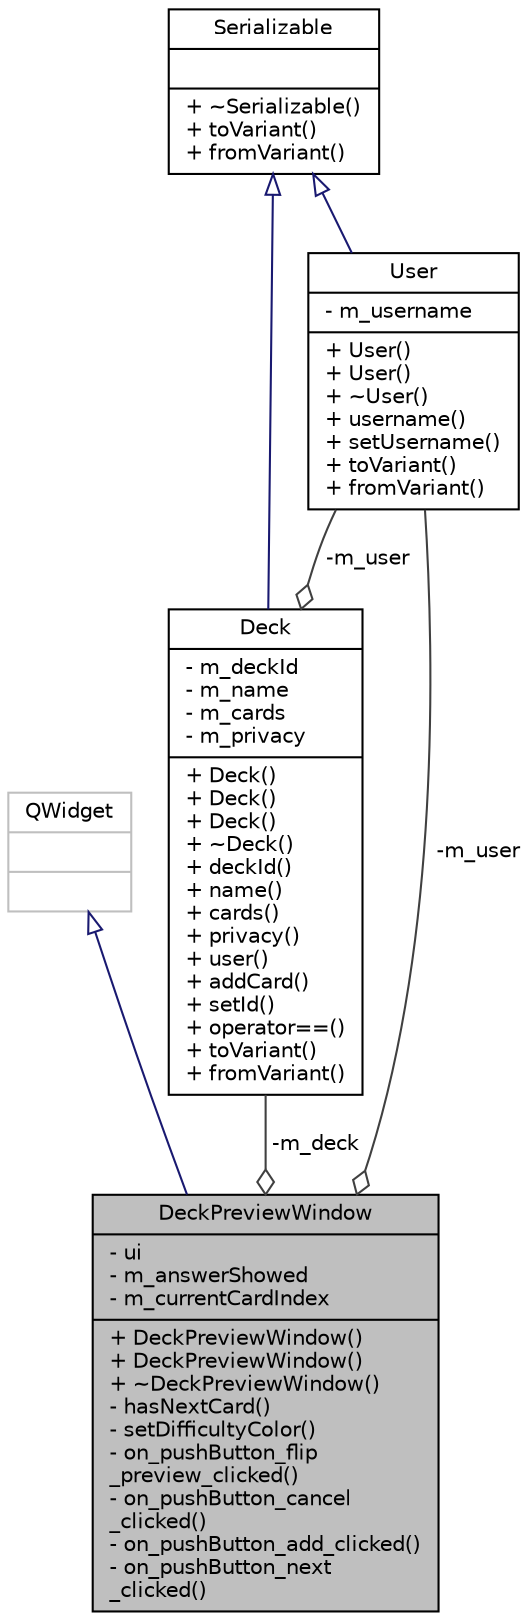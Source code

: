 digraph "DeckPreviewWindow"
{
 // LATEX_PDF_SIZE
  edge [fontname="Helvetica",fontsize="10",labelfontname="Helvetica",labelfontsize="10"];
  node [fontname="Helvetica",fontsize="10",shape=record];
  Node1 [label="{DeckPreviewWindow\n|- ui\l- m_answerShowed\l- m_currentCardIndex\l|+ DeckPreviewWindow()\l+ DeckPreviewWindow()\l+ ~DeckPreviewWindow()\l- hasNextCard()\l- setDifficultyColor()\l- on_pushButton_flip\l_preview_clicked()\l- on_pushButton_cancel\l_clicked()\l- on_pushButton_add_clicked()\l- on_pushButton_next\l_clicked()\l}",height=0.2,width=0.4,color="black", fillcolor="grey75", style="filled", fontcolor="black",tooltip=" "];
  Node2 -> Node1 [dir="back",color="midnightblue",fontsize="10",style="solid",arrowtail="onormal"];
  Node2 [label="{QWidget\n||}",height=0.2,width=0.4,color="grey75", fillcolor="white", style="filled",tooltip=" "];
  Node3 -> Node1 [color="grey25",fontsize="10",style="solid",label=" -m_deck" ,arrowhead="odiamond"];
  Node3 [label="{Deck\n|- m_deckId\l- m_name\l- m_cards\l- m_privacy\l|+ Deck()\l+ Deck()\l+ Deck()\l+ ~Deck()\l+ deckId()\l+ name()\l+ cards()\l+ privacy()\l+ user()\l+ addCard()\l+ setId()\l+ operator==()\l+ toVariant()\l+ fromVariant()\l}",height=0.2,width=0.4,color="black", fillcolor="white", style="filled",URL="$classDeck.html",tooltip=" "];
  Node4 -> Node3 [dir="back",color="midnightblue",fontsize="10",style="solid",arrowtail="onormal"];
  Node4 [label="{Serializable\n||+ ~Serializable()\l+ toVariant()\l+ fromVariant()\l}",height=0.2,width=0.4,color="black", fillcolor="white", style="filled",URL="$classSerializable.html",tooltip=" "];
  Node5 -> Node3 [color="grey25",fontsize="10",style="solid",label=" -m_user" ,arrowhead="odiamond"];
  Node5 [label="{User\n|- m_username\l|+ User()\l+ User()\l+ ~User()\l+ username()\l+ setUsername()\l+ toVariant()\l+ fromVariant()\l}",height=0.2,width=0.4,color="black", fillcolor="white", style="filled",URL="$classUser.html",tooltip=" "];
  Node4 -> Node5 [dir="back",color="midnightblue",fontsize="10",style="solid",arrowtail="onormal"];
  Node5 -> Node1 [color="grey25",fontsize="10",style="solid",label=" -m_user" ,arrowhead="odiamond"];
}
